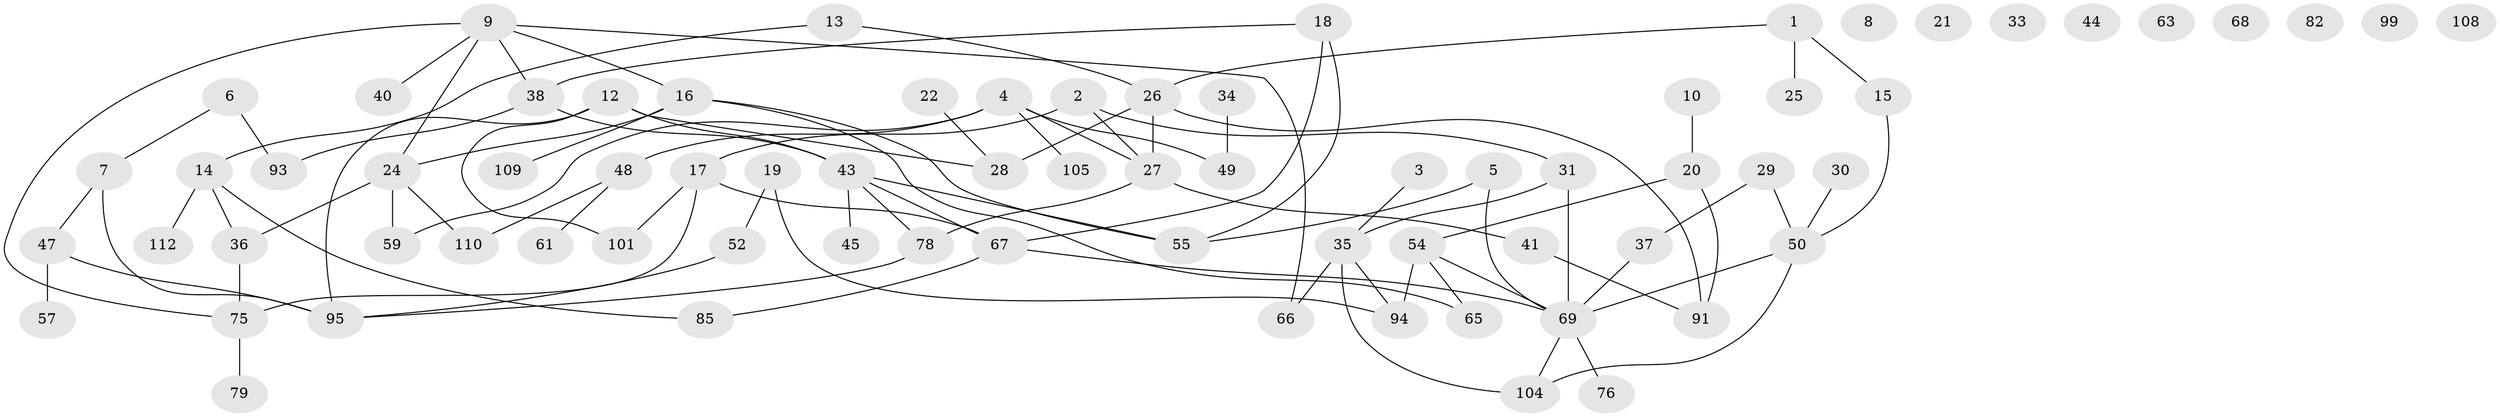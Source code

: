 // Generated by graph-tools (version 1.1) at 2025/23/03/03/25 07:23:24]
// undirected, 74 vertices, 92 edges
graph export_dot {
graph [start="1"]
  node [color=gray90,style=filled];
  1 [super="+98"];
  2 [super="+90"];
  3;
  4 [super="+11"];
  5 [super="+70"];
  6 [super="+83"];
  7 [super="+96"];
  8;
  9 [super="+53"];
  10 [super="+56"];
  12 [super="+42"];
  13;
  14 [super="+51"];
  15;
  16 [super="+46"];
  17 [super="+81"];
  18 [super="+86"];
  19;
  20 [super="+23"];
  21;
  22;
  24 [super="+64"];
  25;
  26 [super="+39"];
  27 [super="+92"];
  28 [super="+32"];
  29;
  30;
  31;
  33;
  34;
  35 [super="+74"];
  36 [super="+77"];
  37;
  38 [super="+107"];
  40;
  41 [super="+89"];
  43 [super="+62"];
  44;
  45;
  47 [super="+73"];
  48 [super="+102"];
  49 [super="+84"];
  50 [super="+88"];
  52 [super="+80"];
  54 [super="+58"];
  55 [super="+103"];
  57;
  59 [super="+60"];
  61;
  63;
  65;
  66;
  67 [super="+71"];
  68;
  69 [super="+72"];
  75;
  76;
  78 [super="+97"];
  79;
  82 [super="+87"];
  85 [super="+106"];
  91;
  93;
  94 [super="+100"];
  95;
  99;
  101;
  104;
  105;
  108;
  109 [super="+111"];
  110;
  112;
  1 -- 15;
  1 -- 25;
  1 -- 26;
  2 -- 17;
  2 -- 27 [weight=2];
  2 -- 31;
  3 -- 35;
  4 -- 27;
  4 -- 48;
  4 -- 49;
  4 -- 105;
  4 -- 59;
  5 -- 69;
  5 -- 55;
  6 -- 7;
  6 -- 93;
  7 -- 95;
  7 -- 47;
  9 -- 75;
  9 -- 66;
  9 -- 40;
  9 -- 16;
  9 -- 24;
  9 -- 38;
  10 -- 20;
  12 -- 101;
  12 -- 43;
  12 -- 28;
  12 -- 95;
  13 -- 14;
  13 -- 26;
  14 -- 36;
  14 -- 112;
  14 -- 85;
  15 -- 50;
  16 -- 24;
  16 -- 55;
  16 -- 65;
  16 -- 109;
  17 -- 67 [weight=2];
  17 -- 101;
  17 -- 75;
  18 -- 55;
  18 -- 67;
  18 -- 38;
  19 -- 94;
  19 -- 52;
  20 -- 91;
  20 -- 54;
  22 -- 28;
  24 -- 110;
  24 -- 36;
  24 -- 59;
  26 -- 27;
  26 -- 91;
  26 -- 28 [weight=2];
  27 -- 78;
  27 -- 41;
  29 -- 37;
  29 -- 50;
  30 -- 50;
  31 -- 35;
  31 -- 69;
  34 -- 49;
  35 -- 104;
  35 -- 66;
  35 -- 94;
  36 -- 75;
  37 -- 69;
  38 -- 93;
  38 -- 43;
  41 -- 91;
  43 -- 78;
  43 -- 67;
  43 -- 45;
  43 -- 55;
  47 -- 57;
  47 -- 95;
  48 -- 110;
  48 -- 61;
  50 -- 104;
  50 -- 69;
  52 -- 95;
  54 -- 65;
  54 -- 69;
  54 -- 94;
  67 -- 85;
  67 -- 69;
  69 -- 76;
  69 -- 104;
  75 -- 79;
  78 -- 95;
}
